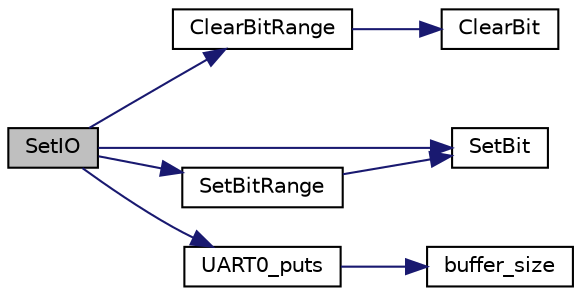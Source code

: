 digraph "SetIO"
{
 // LATEX_PDF_SIZE
  edge [fontname="Helvetica",fontsize="10",labelfontname="Helvetica",labelfontsize="10"];
  node [fontname="Helvetica",fontsize="10",shape=record];
  rankdir="LR";
  Node1 [label="SetIO",height=0.2,width=0.4,color="black", fillcolor="grey75", style="filled", fontcolor="black",tooltip=" "];
  Node1 -> Node2 [color="midnightblue",fontsize="10",style="solid",fontname="Helvetica"];
  Node2 [label="ClearBitRange",height=0.2,width=0.4,color="black", fillcolor="white", style="filled",URL="$bitmap_8c.html#ac411bcde8500dba1cd5b676d8f02c230",tooltip="Clears a range of bits from start to end."];
  Node2 -> Node3 [color="midnightblue",fontsize="10",style="solid",fontname="Helvetica"];
  Node3 [label="ClearBit",height=0.2,width=0.4,color="black", fillcolor="white", style="filled",URL="$bitmap_8c.html#a1450145a97ea1efa0f35f6aaf05dbcd9",tooltip="Clears a specific bit in a bitmap."];
  Node1 -> Node4 [color="midnightblue",fontsize="10",style="solid",fontname="Helvetica"];
  Node4 [label="SetBit",height=0.2,width=0.4,color="black", fillcolor="white", style="filled",URL="$bitmap_8c.html#ae4c722d65f629e093f97656cf1beb049",tooltip="Sets a specific bit in a bitmap."];
  Node1 -> Node5 [color="midnightblue",fontsize="10",style="solid",fontname="Helvetica"];
  Node5 [label="SetBitRange",height=0.2,width=0.4,color="black", fillcolor="white", style="filled",URL="$bitmap_8c.html#aaa476591463736beac3f664c13950dc3",tooltip="Sets a range of bits from start to end."];
  Node5 -> Node4 [color="midnightblue",fontsize="10",style="solid",fontname="Helvetica"];
  Node1 -> Node6 [color="midnightblue",fontsize="10",style="solid",fontname="Helvetica"];
  Node6 [label="UART0_puts",height=0.2,width=0.4,color="black", fillcolor="white", style="filled",URL="$uart_8c.html#a2d797721c4a028583e8a104199f9075d",tooltip="Sends char string to UART 0."];
  Node6 -> Node7 [color="midnightblue",fontsize="10",style="solid",fontname="Helvetica"];
  Node7 [label="buffer_size",height=0.2,width=0.4,color="black", fillcolor="white", style="filled",URL="$cirbuffer_8c.html#a2f814236dddb19be2d91c62b2f2c90ce",tooltip="Get the size of the buffer/How many characters are currently queued."];
}
